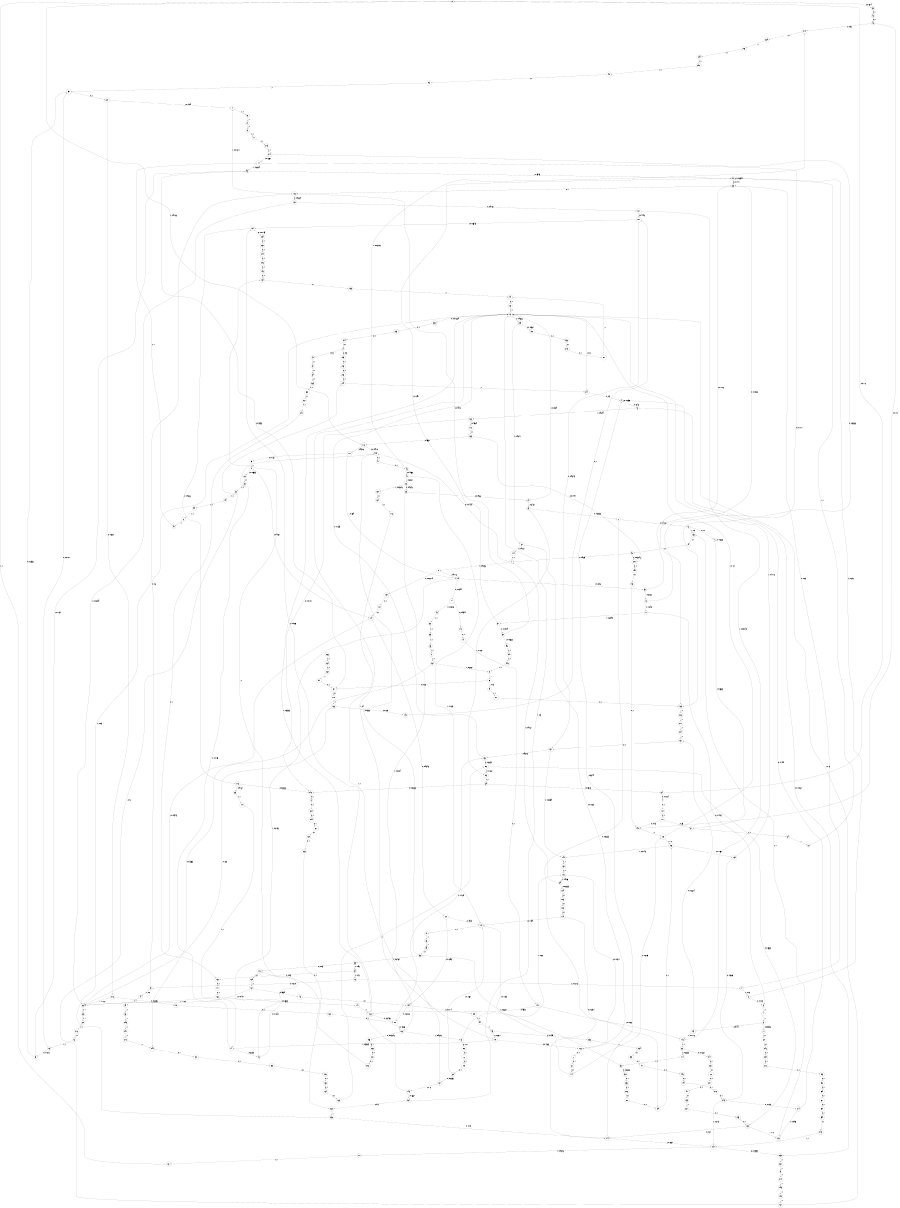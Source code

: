 digraph "ch4_random_short_L17" {
size = "6,8.5";
ratio = "fill";
node [shape = circle];
node [fontsize = 24];
edge [fontsize = 24];
0 -> 50 [label = "0: 0.0814   "];
0 -> 118 [label = "1: 0.9186   "];
1 -> 1 [label = "0: 0.6667   "];
1 -> 87 [label = "1: 0.3333   "];
2 -> 295 [label = "0: 0.5      "];
2 -> 42 [label = "1: 0.5      "];
3 -> 252 [label = "0: 0.01064  "];
3 -> 188 [label = "1: 0.9894   "];
4 -> 4 [label = "0: 0.8352   "];
4 -> 3 [label = "1: 0.1648   "];
5 -> 210 [label = "0: 1        "];
6 -> 222 [label = "0: 1        "];
7 -> 112 [label = "0: 1        "];
8 -> 1 [label = "0: 0.2      "];
8 -> 133 [label = "1: 0.8      "];
9 -> 90 [label = "1: 1        "];
10 -> 187 [label = "1: 1        "];
11 -> 260 [label = "1: 1        "];
12 -> 179 [label = "0: 0.5833   "];
12 -> 8 [label = "1: 0.4167   "];
13 -> 139 [label = "0: 0.9444   "];
13 -> 11 [label = "1: 0.05556  "];
14 -> 13 [label = "0: 1        "];
15 -> 14 [label = "0: 1        "];
16 -> 15 [label = "0: 0.125    "];
16 -> 22 [label = "1: 0.875    "];
17 -> 63 [label = "0: 0.25     "];
17 -> 16 [label = "1: 0.75     "];
18 -> 51 [label = "0: 0.2727   "];
18 -> 17 [label = "1: 0.7273   "];
19 -> 177 [label = "0: 0.1594   "];
19 -> 53 [label = "1: 0.8406   "];
20 -> 130 [label = "0: 0.08219  "];
20 -> 19 [label = "1: 0.9178   "];
21 -> 49 [label = "0: 0.07424  "];
21 -> 20 [label = "1: 0.9258   "];
22 -> 63 [label = "0: 0.1471   "];
22 -> 22 [label = "1: 0.8529   "];
23 -> 12 [label = "0: 0.8333   "];
23 -> 103 [label = "1: 0.1667   "];
24 -> 23 [label = "0: 0.6481   "];
24 -> 178 [label = "1: 0.3519   "];
25 -> 24 [label = "0: 0.7966   "];
25 -> 106 [label = "1: 0.2034   "];
26 -> 25 [label = "0: 0.9615   "];
26 -> 150 [label = "1: 0.03846  "];
27 -> 78 [label = "1: 1        "];
28 -> 27 [label = "1: 1        "];
29 -> 271 [label = "1: 1        "];
30 -> 184 [label = "0: 0.25     "];
30 -> 29 [label = "1: 0.75     "];
31 -> 30 [label = "1: 1        "];
32 -> 267 [label = "1: 1        "];
33 -> 32 [label = "1: 1        "];
34 -> 265 [label = "1: 1        "];
35 -> 33 [label = "1: 1        "];
36 -> 293 [label = "1: 1        "];
37 -> 34 [label = "1: 1        "];
38 -> 35 [label = "1: 1        "];
39 -> 36 [label = "1: 1        "];
40 -> 26 [label = "0: 0.8387   "];
40 -> 104 [label = "1: 0.1613   "];
41 -> 28 [label = "1: 1        "];
42 -> 37 [label = "1: 1        "];
43 -> 38 [label = "1: 1        "];
44 -> 39 [label = "1: 1        "];
45 -> 40 [label = "0: 0.9688   "];
45 -> 270 [label = "1: 0.03125  "];
46 -> 190 [label = "0: 0.75     "];
46 -> 270 [label = "1: 0.25     "];
47 -> 45 [label = "0: 1        "];
48 -> 46 [label = "0: 1        "];
49 -> 47 [label = "0: 1        "];
50 -> 48 [label = "0: 1        "];
51 -> 126 [label = "0: 0.8      "];
51 -> 44 [label = "1: 0.2      "];
52 -> 126 [label = "0: 0.9412   "];
52 -> 298 [label = "1: 0.05882  "];
53 -> 63 [label = "0: 0.1718   "];
53 -> 72 [label = "1: 0.8282   "];
54 -> 183 [label = "0: 0.25     "];
54 -> 18 [label = "1: 0.75     "];
55 -> 113 [label = "0: 0.05     "];
55 -> 54 [label = "1: 0.95     "];
56 -> 49 [label = "0: 0.1538   "];
56 -> 55 [label = "1: 0.8462   "];
57 -> 52 [label = "0: 0.1509   "];
57 -> 22 [label = "1: 0.8491   "];
58 -> 250 [label = "0: 0.3333   "];
58 -> 56 [label = "1: 0.6667   "];
59 -> 56 [label = "1: 1        "];
60 -> 137 [label = "0: 0.8333   "];
60 -> 104 [label = "1: 0.1667   "];
61 -> 174 [label = "0: 1        "];
62 -> 61 [label = "0: 1        "];
63 -> 126 [label = "0: 1        "];
64 -> 7 [label = "0: 0.1224   "];
64 -> 0 [label = "1: 0.8776   "];
65 -> 101 [label = "1: 1        "];
66 -> 59 [label = "1: 1        "];
67 -> 128 [label = "0: 0.12     "];
67 -> 115 [label = "1: 0.88     "];
68 -> 247 [label = "0: 0.1667   "];
68 -> 114 [label = "1: 0.8333   "];
69 -> 248 [label = "0: 0.03846  "];
69 -> 64 [label = "1: 0.9615   "];
70 -> 66 [label = "1: 1        "];
71 -> 15 [label = "0: 0.1405   "];
71 -> 57 [label = "1: 0.8595   "];
72 -> 63 [label = "0: 0.1533   "];
72 -> 71 [label = "1: 0.8467   "];
73 -> 113 [label = "0: 0.1842   "];
73 -> 19 [label = "1: 0.8158   "];
74 -> 49 [label = "0: 0.1765   "];
74 -> 73 [label = "1: 0.8235   "];
75 -> 251 [label = "0: 0.2727   "];
75 -> 96 [label = "1: 0.7273   "];
76 -> 75 [label = "1: 1        "];
77 -> 275 [label = "1: 1        "];
78 -> 77 [label = "1: 1        "];
79 -> 99 [label = "1: 1        "];
80 -> 276 [label = "1: 1        "];
81 -> 22 [label = "1: 1        "];
82 -> 79 [label = "1: 1        "];
83 -> 80 [label = "1: 1        "];
84 -> 81 [label = "1: 1        "];
85 -> 82 [label = "1: 1        "];
86 -> 83 [label = "1: 1        "];
87 -> 84 [label = "1: 1        "];
88 -> 85 [label = "1: 1        "];
89 -> 129 [label = "0: 0.08333  "];
89 -> 21 [label = "1: 0.9167   "];
90 -> 200 [label = "0: 0.03846  "];
90 -> 21 [label = "1: 0.9615   "];
91 -> 124 [label = "0: 0.9167   "];
91 -> 88 [label = "1: 0.08333  "];
92 -> 91 [label = "0: 1        "];
93 -> 256 [label = "0: 0.1429   "];
93 -> 100 [label = "1: 0.8571   "];
94 -> 93 [label = "1: 1        "];
95 -> 184 [label = "0: 0.5455   "];
95 -> 22 [label = "1: 0.4545   "];
96 -> 251 [label = "0: 0.2353   "];
96 -> 95 [label = "1: 0.7647   "];
97 -> 277 [label = "1: 1        "];
98 -> 97 [label = "1: 1        "];
99 -> 98 [label = "1: 1        "];
100 -> 186 [label = "0: 0.4615   "];
100 -> 74 [label = "1: 0.5385   "];
101 -> 74 [label = "1: 1        "];
102 -> 254 [label = "0: 0.07143  "];
102 -> 173 [label = "1: 0.9286   "];
103 -> 69 [label = "1: 1        "];
104 -> 70 [label = "1: 1        "];
105 -> 94 [label = "1: 1        "];
106 -> 253 [label = "0: 0.03846  "];
106 -> 67 [label = "1: 0.9615   "];
107 -> 151 [label = "0: 0.9345   "];
107 -> 102 [label = "1: 0.06545  "];
108 -> 152 [label = "0: 0.8333   "];
108 -> 103 [label = "1: 0.1667   "];
109 -> 110 [label = "0: 0.8226   "];
109 -> 105 [label = "1: 0.1774   "];
110 -> 136 [label = "0: 0.7642   "];
110 -> 106 [label = "1: 0.2358   "];
111 -> 190 [label = "0: 0.75     "];
111 -> 87 [label = "1: 0.25     "];
112 -> 111 [label = "0: 1        "];
113 -> 169 [label = "0: 1        "];
114 -> 58 [label = "1: 1        "];
115 -> 186 [label = "0: 0.07317  "];
115 -> 89 [label = "1: 0.9268   "];
116 -> 100 [label = "1: 1        "];
117 -> 92 [label = "0: 0.131    "];
117 -> 19 [label = "1: 0.869    "];
118 -> 49 [label = "0: 0.04918  "];
118 -> 117 [label = "1: 0.9508   "];
119 -> 159 [label = "0: 0.8571   "];
119 -> 104 [label = "1: 0.1429   "];
120 -> 109 [label = "0: 0.8095   "];
120 -> 104 [label = "1: 0.1905   "];
121 -> 107 [label = "0: 0.9476   "];
121 -> 148 [label = "1: 0.05245  "];
122 -> 121 [label = "0: 0.9731   "];
122 -> 86 [label = "1: 0.02694  "];
123 -> 119 [label = "0: 1        "];
124 -> 120 [label = "0: 0.9545   "];
124 -> 86 [label = "1: 0.04545  "];
125 -> 123 [label = "0: 1        "];
126 -> 122 [label = "0: 0.9869   "];
126 -> 41 [label = "1: 0.01311  "];
127 -> 124 [label = "0: 1        "];
128 -> 176 [label = "0: 1        "];
129 -> 125 [label = "0: 1        "];
130 -> 127 [label = "0: 1        "];
131 -> 186 [label = "0: 0.0813   "];
131 -> 144 [label = "1: 0.9187   "];
132 -> 115 [label = "1: 1        "];
133 -> 9 [label = "1: 1        "];
134 -> 116 [label = "1: 1        "];
135 -> 200 [label = "0: 0.04494  "];
135 -> 118 [label = "1: 0.9551   "];
136 -> 108 [label = "0: 0.8652   "];
136 -> 178 [label = "1: 0.1348   "];
137 -> 143 [label = "0: 0.6      "];
137 -> 178 [label = "1: 0.4      "];
138 -> 110 [label = "0: 0.8438   "];
138 -> 102 [label = "1: 0.1562   "];
139 -> 157 [label = "0: 0.8824   "];
139 -> 148 [label = "1: 0.1176   "];
140 -> 138 [label = "0: 0.9322   "];
140 -> 148 [label = "1: 0.0678   "];
141 -> 140 [label = "0: 1        "];
142 -> 141 [label = "0: 1        "];
143 -> 284 [label = "0: 0.6667   "];
143 -> 178 [label = "1: 0.3333   "];
144 -> 21 [label = "1: 1        "];
145 -> 107 [label = "0: 1        "];
146 -> 109 [label = "0: 1        "];
147 -> 138 [label = "0: 1        "];
148 -> 68 [label = "1: 1        "];
149 -> 132 [label = "1: 1        "];
150 -> 134 [label = "1: 1        "];
151 -> 136 [label = "0: 0.9303   "];
151 -> 149 [label = "1: 0.06969  "];
152 -> 179 [label = "0: 0.84     "];
152 -> 213 [label = "1: 0.16     "];
153 -> 191 [label = "0: 1        "];
154 -> 153 [label = "0: 1        "];
155 -> 287 [label = "0: 1        "];
156 -> 289 [label = "0: 1        "];
157 -> 151 [label = "0: 1        "];
158 -> 189 [label = "0: 0.7857   "];
158 -> 149 [label = "1: 0.2143   "];
159 -> 158 [label = "0: 1        "];
160 -> 283 [label = "0: 1        "];
161 -> 160 [label = "0: 1        "];
162 -> 110 [label = "0: 1        "];
163 -> 108 [label = "0: 1        "];
164 -> 163 [label = "0: 1        "];
165 -> 164 [label = "0: 1        "];
166 -> 145 [label = "0: 0.875    "];
166 -> 86 [label = "1: 0.125    "];
167 -> 146 [label = "0: 0.9259   "];
167 -> 86 [label = "1: 0.07407  "];
168 -> 147 [label = "0: 0.8333   "];
168 -> 86 [label = "1: 0.1667   "];
169 -> 167 [label = "0: 1        "];
170 -> 166 [label = "0: 1        "];
171 -> 168 [label = "0: 1        "];
172 -> 135 [label = "1: 1        "];
173 -> 248 [label = "0: 0.08333  "];
173 -> 65 [label = "1: 0.9167   "];
174 -> 180 [label = "0: 0.8125   "];
174 -> 104 [label = "1: 0.1875   "];
175 -> 60 [label = "0: 1        "];
176 -> 175 [label = "0: 1        "];
177 -> 142 [label = "0: 0.9394   "];
177 -> 43 [label = "1: 0.06061  "];
178 -> 255 [label = "0: 0.01639  "];
178 -> 239 [label = "1: 0.9836   "];
179 -> 4 [label = "0: 0.8349   "];
179 -> 242 [label = "1: 0.1651   "];
180 -> 158 [label = "0: 0.76     "];
180 -> 178 [label = "1: 0.24     "];
181 -> 279 [label = "0: 0.5      "];
181 -> 178 [label = "1: 0.5      "];
182 -> 178 [label = "1: 1        "];
183 -> 171 [label = "0: 1        "];
184 -> 170 [label = "0: 1        "];
185 -> 228 [label = "0: 1        "];
186 -> 62 [label = "0: 1        "];
187 -> 0 [label = "1: 1        "];
188 -> 248 [label = "0: 0.01111  "];
188 -> 172 [label = "1: 0.9889   "];
189 -> 243 [label = "0: 0.5882   "];
189 -> 178 [label = "1: 0.4118   "];
190 -> 180 [label = "0: 1        "];
191 -> 182 [label = "0: 1        "];
192 -> 181 [label = "0: 1        "];
193 -> 192 [label = "0: 1        "];
194 -> 278 [label = "0: 1        "];
195 -> 194 [label = "0: 1        "];
196 -> 154 [label = "0: 1        "];
197 -> 155 [label = "0: 1        "];
198 -> 190 [label = "0: 1        "];
199 -> 198 [label = "0: 1        "];
200 -> 199 [label = "0: 1        "];
201 -> 195 [label = "0: 1        "];
202 -> 159 [label = "0: 1        "];
203 -> 165 [label = "0: 1        "];
204 -> 157 [label = "0: 1        "];
205 -> 156 [label = "0: 1        "];
206 -> 196 [label = "0: 1        "];
207 -> 197 [label = "0: 1        "];
208 -> 154 [label = "0: 1        "];
209 -> 161 [label = "0: 1        "];
210 -> 193 [label = "0: 1        "];
211 -> 191 [label = "0: 1        "];
212 -> 162 [label = "0: 1        "];
213 -> 133 [label = "1: 1        "];
214 -> 4 [label = "0: 0.7097   "];
214 -> 213 [label = "1: 0.2903   "];
215 -> 211 [label = "0: 1        "];
216 -> 212 [label = "0: 0.8333   "];
216 -> 86 [label = "1: 0.1667   "];
217 -> 204 [label = "0: 1        "];
218 -> 205 [label = "0: 1        "];
219 -> 206 [label = "0: 1        "];
220 -> 207 [label = "0: 1        "];
221 -> 208 [label = "0: 1        "];
222 -> 209 [label = "0: 1        "];
223 -> 203 [label = "0: 1        "];
224 -> 2 [label = "0: 1        "];
225 -> 201 [label = "0: 1        "];
226 -> 202 [label = "0: 1        "];
227 -> 216 [label = "0: 0.8571   "];
227 -> 41 [label = "1: 0.1429   "];
228 -> 217 [label = "0: 1        "];
229 -> 218 [label = "0: 1        "];
230 -> 219 [label = "0: 1        "];
231 -> 220 [label = "0: 1        "];
232 -> 223 [label = "0: 1        "];
233 -> 224 [label = "0: 1        "];
234 -> 225 [label = "0: 1        "];
235 -> 226 [label = "0: 1        "];
236 -> 215 [label = "0: 1        "];
237 -> 5 [label = "0: 1        "];
238 -> 221 [label = "0: 1        "];
239 -> 257 [label = "0: 0.01587  "];
239 -> 131 [label = "1: 0.9841   "];
240 -> 183 [label = "0: 1        "];
241 -> 184 [label = "0: 1        "];
242 -> 252 [label = "0: 0.03922  "];
242 -> 10 [label = "1: 0.9608   "];
243 -> 214 [label = "0: 0.725    "];
243 -> 242 [label = "1: 0.275    "];
244 -> 4 [label = "0: 0.5      "];
244 -> 178 [label = "1: 0.5      "];
245 -> 242 [label = "1: 1        "];
246 -> 229 [label = "0: 1        "];
247 -> 231 [label = "0: 1        "];
248 -> 6 [label = "0: 1        "];
249 -> 232 [label = "0: 1        "];
250 -> 235 [label = "0: 1        "];
251 -> 227 [label = "0: 1        "];
252 -> 237 [label = "0: 1        "];
253 -> 238 [label = "0: 1        "];
254 -> 230 [label = "0: 1        "];
255 -> 233 [label = "0: 1        "];
256 -> 234 [label = "0: 1        "];
257 -> 236 [label = "0: 1        "];
258 -> 179 [label = "0: 0.75     "];
258 -> 178 [label = "1: 0.25     "];
259 -> 245 [label = "0: 1        "];
260 -> 246 [label = "0: 1        "];
261 -> 240 [label = "1: 1        "];
262 -> 241 [label = "1: 1        "];
263 -> 261 [label = "1: 1        "];
264 -> 262 [label = "1: 1        "];
265 -> 263 [label = "1: 1        "];
266 -> 264 [label = "1: 1        "];
267 -> 249 [label = "0: 0.3333   "];
267 -> 31 [label = "1: 0.6667   "];
268 -> 294 [label = "1: 1        "];
269 -> 268 [label = "1: 1        "];
270 -> 269 [label = "1: 1        "];
271 -> 185 [label = "0: 1        "];
272 -> 249 [label = "0: 1        "];
273 -> 251 [label = "0: 1        "];
274 -> 185 [label = "0: 0.3333   "];
274 -> 277 [label = "1: 0.6667   "];
275 -> 274 [label = "1: 1        "];
276 -> 76 [label = "1: 1        "];
277 -> 185 [label = "0: 0.1111   "];
277 -> 95 [label = "1: 0.8889   "];
278 -> 243 [label = "0: 1        "];
279 -> 244 [label = "0: 1        "];
280 -> 259 [label = "0: 1        "];
281 -> 280 [label = "0: 1        "];
282 -> 258 [label = "0: 1        "];
283 -> 282 [label = "0: 1        "];
284 -> 282 [label = "0: 0.5      "];
284 -> 178 [label = "1: 0.5      "];
285 -> 152 [label = "0: 1        "];
286 -> 279 [label = "0: 1        "];
287 -> 285 [label = "0: 1        "];
288 -> 286 [label = "0: 1        "];
289 -> 281 [label = "0: 1        "];
290 -> 273 [label = "1: 1        "];
291 -> 272 [label = "1: 1        "];
292 -> 290 [label = "1: 1        "];
293 -> 291 [label = "1: 1        "];
294 -> 292 [label = "1: 1        "];
295 -> 288 [label = "0: 1        "];
296 -> 31 [label = "1: 1        "];
297 -> 296 [label = "1: 1        "];
298 -> 297 [label = "1: 1        "];
}